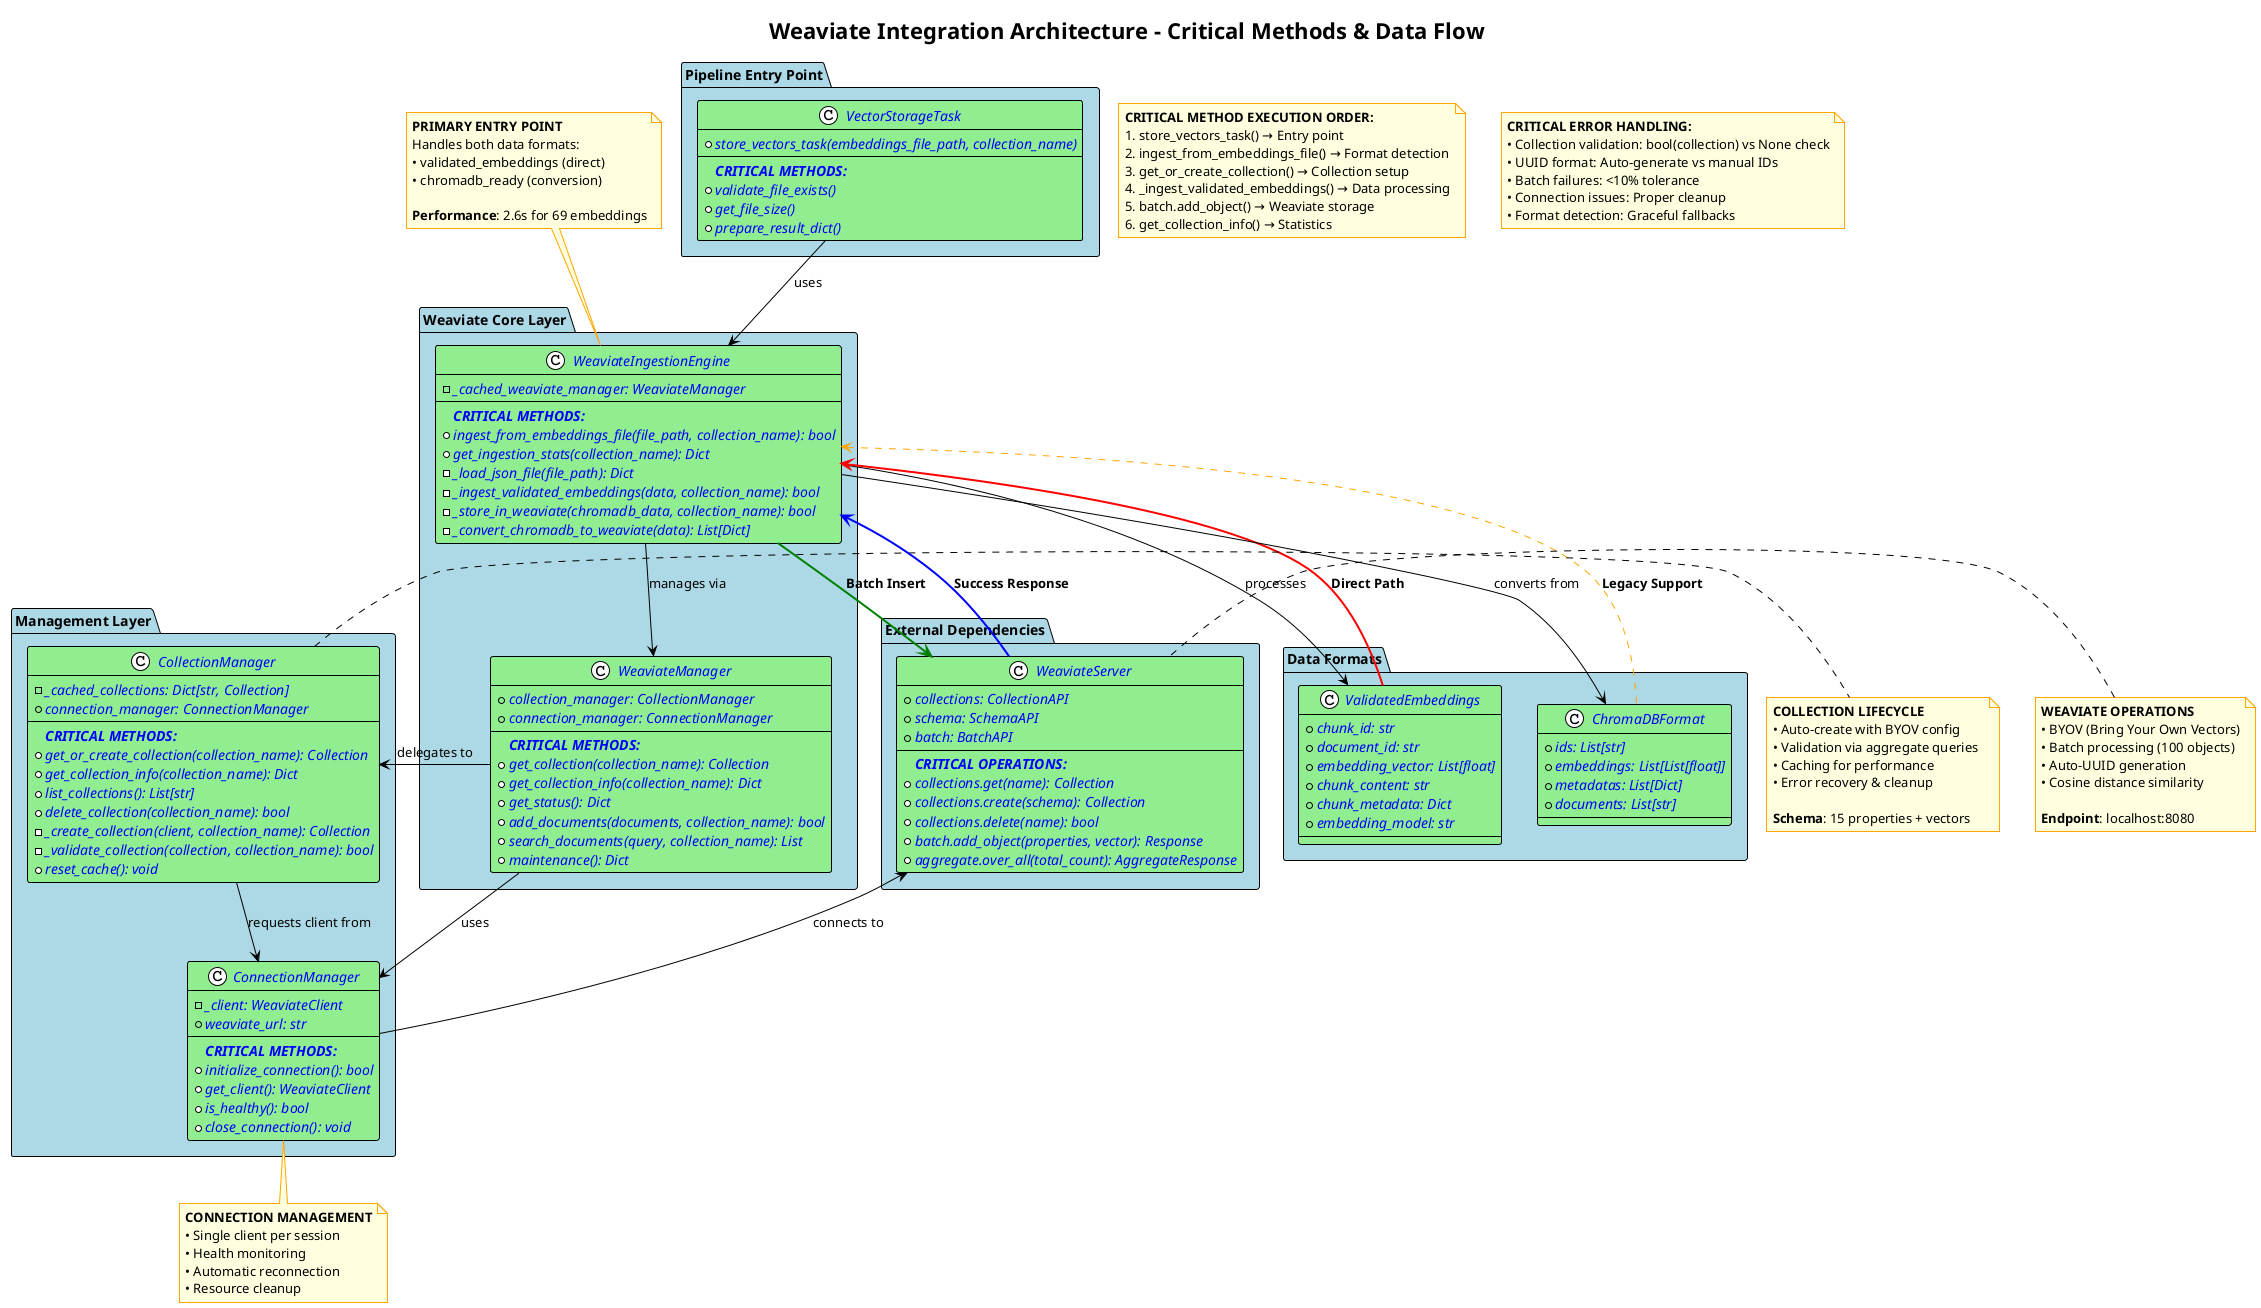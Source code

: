 @startuml Weaviate Architecture & Critical Methods
!theme plain
skinparam backgroundColor white
skinparam package {
    BackgroundColor lightblue
    BorderColor black
    FontStyle bold
}
skinparam class {
    BackgroundColor lightgreen
    BorderColor black
    AttributeFontColor blue
    AttributeFontStyle italic
}
skinparam note {
    BackgroundColor lightyellow  
    BorderColor orange
}

title Weaviate Integration Architecture - Critical Methods & Data Flow

package "Pipeline Entry Point" {
    class VectorStorageTask {
        +store_vectors_task(embeddings_file_path, collection_name)
        --
        **CRITICAL METHODS:**
        +validate_file_exists()
        +get_file_size()
        +prepare_result_dict()
    }
}

package "Weaviate Core Layer" {
    class WeaviateIngestionEngine {
        -_cached_weaviate_manager: WeaviateManager
        --
        **CRITICAL METHODS:**
        +ingest_from_embeddings_file(file_path, collection_name): bool
        +get_ingestion_stats(collection_name): Dict
        -_load_json_file(file_path): Dict
        -_ingest_validated_embeddings(data, collection_name): bool
        -_store_in_weaviate(chromadb_data, collection_name): bool
        -_convert_chromadb_to_weaviate(data): List[Dict]
    }
    
    class WeaviateManager {
        +collection_manager: CollectionManager  
        +connection_manager: ConnectionManager
        --
        **CRITICAL METHODS:**
        +get_collection(collection_name): Collection
        +get_collection_info(collection_name): Dict
        +get_status(): Dict
        +add_documents(documents, collection_name): bool
        +search_documents(query, collection_name): List
        +maintenance(): Dict
    }
}

package "Management Layer" {
    class CollectionManager {
        -_cached_collections: Dict[str, Collection]
        +connection_manager: ConnectionManager
        --
        **CRITICAL METHODS:**
        +get_or_create_collection(collection_name): Collection
        +get_collection_info(collection_name): Dict
        +list_collections(): List[str]
        +delete_collection(collection_name): bool
        -_create_collection(client, collection_name): Collection
        -_validate_collection(collection, collection_name): bool
        +reset_cache(): void
    }
    
    class ConnectionManager {
        -_client: WeaviateClient
        +weaviate_url: str
        --
        **CRITICAL METHODS:**
        +initialize_connection(): bool
        +get_client(): WeaviateClient
        +is_healthy(): bool
        +close_connection(): void
    }
}

package "External Dependencies" {
    class WeaviateServer {
        +collections: CollectionAPI
        +schema: SchemaAPI
        +batch: BatchAPI
        --
        **CRITICAL OPERATIONS:**
        +collections.get(name): Collection
        +collections.create(schema): Collection
        +collections.delete(name): bool
        +batch.add_object(properties, vector): Response
        +aggregate.over_all(total_count): AggregateResponse
    }
}

package "Data Formats" {
    class ValidatedEmbeddings {
        +chunk_id: str
        +document_id: str  
        +embedding_vector: List[float]
        +chunk_content: str
        +chunk_metadata: Dict
        +embedding_model: str
    }
    
    class ChromaDBFormat {
        +ids: List[str]
        +embeddings: List[List[float]]
        +metadatas: List[Dict]
        +documents: List[str]
    }
}

' Relationships
VectorStorageTask --> WeaviateIngestionEngine: uses
WeaviateIngestionEngine --> WeaviateManager: manages via
WeaviateManager --> CollectionManager: delegates to  
WeaviateManager --> ConnectionManager: uses
CollectionManager --> ConnectionManager: requests client from
ConnectionManager --> WeaviateServer: connects to
WeaviateIngestionEngine --> ValidatedEmbeddings: processes
WeaviateIngestionEngine --> ChromaDBFormat: converts from

' Critical Path Annotations
note top of WeaviateIngestionEngine
  **PRIMARY ENTRY POINT**
  Handles both data formats:
  • validated_embeddings (direct)
  • chromadb_ready (conversion)
  
  **Performance**: 2.6s for 69 embeddings
end note

note right of CollectionManager
  **COLLECTION LIFECYCLE**
  • Auto-create with BYOV config
  • Validation via aggregate queries  
  • Caching for performance
  • Error recovery & cleanup
  
  **Schema**: 15 properties + vectors
end note

note bottom of ConnectionManager
  **CONNECTION MANAGEMENT**
  • Single client per session
  • Health monitoring
  • Automatic reconnection
  • Resource cleanup
end note

note left of WeaviateServer
  **WEAVIATE OPERATIONS**
  • BYOV (Bring Your Own Vectors)
  • Batch processing (100 objects)
  • Auto-UUID generation
  • Cosine distance similarity
  
  **Endpoint**: localhost:8080
end note

' Critical Method Call Flow
note as N1
**CRITICAL METHOD EXECUTION ORDER:**
1. store_vectors_task() → Entry point
2. ingest_from_embeddings_file() → Format detection
3. get_or_create_collection() → Collection setup  
4. _ingest_validated_embeddings() → Data processing
5. batch.add_object() → Weaviate storage
6. get_collection_info() → Statistics
end note

' Performance & Error Handling
note as N2  
**CRITICAL ERROR HANDLING:**
• Collection validation: bool(collection) vs None check
• UUID format: Auto-generate vs manual IDs
• Batch failures: <10% tolerance
• Connection issues: Proper cleanup
• Format detection: Graceful fallbacks
end note

' Data Flow Arrows
ValidatedEmbeddings -[#red,bold]-> WeaviateIngestionEngine: **Direct Path**
ChromaDBFormat -[#orange,dashed]-> WeaviateIngestionEngine: **Legacy Support**
WeaviateIngestionEngine -[#green,bold]-> WeaviateServer: **Batch Insert**
WeaviateServer -[#blue,bold]-> WeaviateIngestionEngine: **Success Response**

@enduml